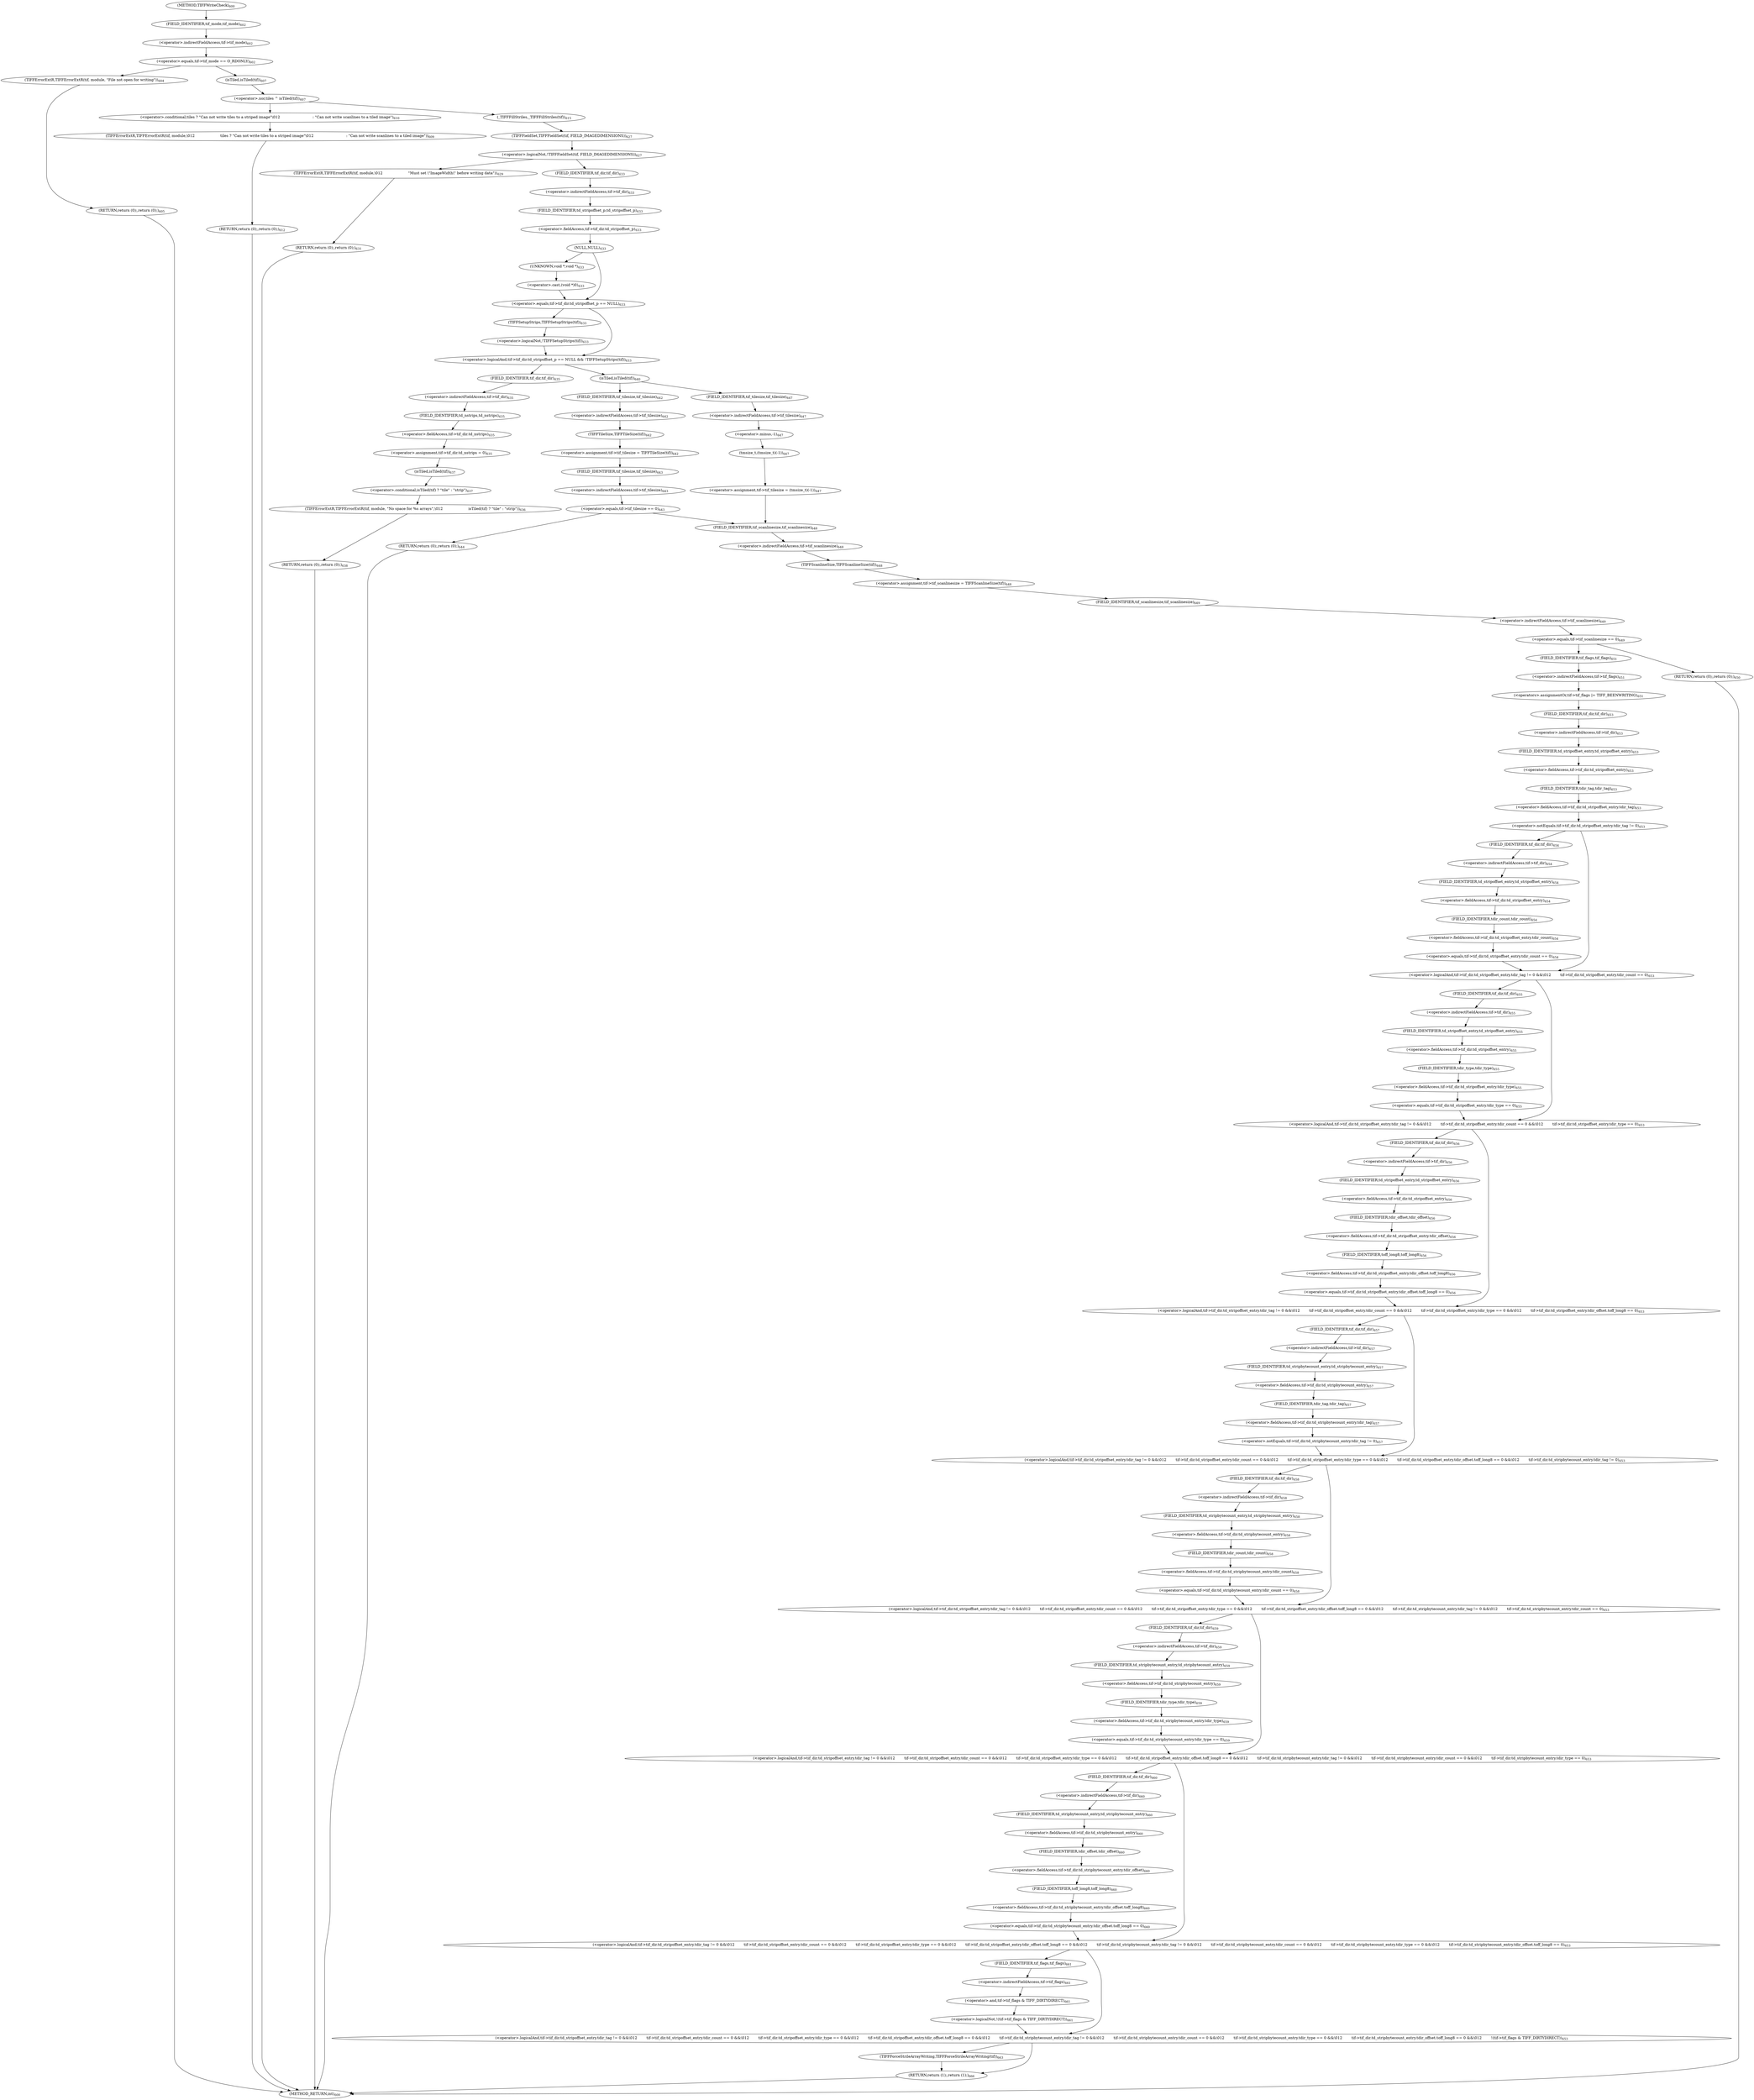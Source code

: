 digraph "TIFFWriteCheck" {  
"32056" [label = <(_TIFFFillStriles,_TIFFFillStriles(tif))<SUB>615</SUB>> ]
"32133" [label = <(&lt;operator&gt;.assignment,tif-&gt;tif_scanlinesize = TIFFScanlineSize(tif))<SUB>648</SUB>> ]
"32148" [label = <(&lt;operators&gt;.assignmentOr,tif-&gt;tif_flags |= TIFF_BEENWRITING)<SUB>651</SUB>> ]
"32247" [label = <(RETURN,return (1);,return (1);)<SUB>666</SUB>> ]
"32029" [label = <(&lt;operator&gt;.equals,tif-&gt;tif_mode == O_RDONLY)<SUB>602</SUB>> ]
"32042" [label = <(&lt;operator&gt;.xor,tiles ^ isTiled(tif))<SUB>607</SUB>> ]
"32059" [label = <(&lt;operator&gt;.logicalNot,!TIFFFieldSet(tif, FIELD_IMAGEDIMENSIONS))<SUB>627</SUB>> ]
"32071" [label = <(&lt;operator&gt;.logicalAnd,tif-&gt;tif_dir.td_stripoffset_p == NULL &amp;&amp; !TIFFSetupStrips(tif))<SUB>633</SUB>> ]
"32106" [label = <(isTiled,isTiled(tif))<SUB>640</SUB>> ]
"32134" [label = <(&lt;operator&gt;.indirectFieldAccess,tif-&gt;tif_scanlinesize)<SUB>648</SUB>> ]
"32137" [label = <(TIFFScanlineSize,TIFFScanlineSize(tif))<SUB>648</SUB>> ]
"32140" [label = <(&lt;operator&gt;.equals,tif-&gt;tif_scanlinesize == 0)<SUB>649</SUB>> ]
"32149" [label = <(&lt;operator&gt;.indirectFieldAccess,tif-&gt;tif_flags)<SUB>651</SUB>> ]
"32154" [label = <(&lt;operator&gt;.logicalAnd,tif-&gt;tif_dir.td_stripoffset_entry.tdir_tag != 0 &amp;&amp;\012        tif-&gt;tif_dir.td_stripoffset_entry.tdir_count == 0 &amp;&amp;\012        tif-&gt;tif_dir.td_stripoffset_entry.tdir_type == 0 &amp;&amp;\012        tif-&gt;tif_dir.td_stripoffset_entry.tdir_offset.toff_long8 == 0 &amp;&amp;\012        tif-&gt;tif_dir.td_stripbytecount_entry.tdir_tag != 0 &amp;&amp;\012        tif-&gt;tif_dir.td_stripbytecount_entry.tdir_count == 0 &amp;&amp;\012        tif-&gt;tif_dir.td_stripbytecount_entry.tdir_type == 0 &amp;&amp;\012        tif-&gt;tif_dir.td_stripbytecount_entry.tdir_offset.toff_long8 == 0 &amp;&amp;\012        !(tif-&gt;tif_flags &amp; TIFF_DIRTYDIRECT))<SUB>653</SUB>> ]
"32030" [label = <(&lt;operator&gt;.indirectFieldAccess,tif-&gt;tif_mode)<SUB>602</SUB>> ]
"32035" [label = <(TIFFErrorExtR,TIFFErrorExtR(tif, module, &quot;File not open for writing&quot;))<SUB>604</SUB>> ]
"32039" [label = <(RETURN,return (0);,return (0);)<SUB>605</SUB>> ]
"32044" [label = <(isTiled,isTiled(tif))<SUB>607</SUB>> ]
"32047" [label = <(TIFFErrorExtR,TIFFErrorExtR(tif, module,\012                      tiles ? &quot;Can not write tiles to a striped image&quot;\012                            : &quot;Can not write scanlines to a tiled image&quot;))<SUB>609</SUB>> ]
"32054" [label = <(RETURN,return (0);,return (0);)<SUB>612</SUB>> ]
"32060" [label = <(TIFFFieldSet,TIFFFieldSet(tif, FIELD_IMAGEDIMENSIONS))<SUB>627</SUB>> ]
"32064" [label = <(TIFFErrorExtR,TIFFErrorExtR(tif, module,\012                      &quot;Must set \&quot;ImageWidth\&quot; before writing data&quot;))<SUB>629</SUB>> ]
"32068" [label = <(RETURN,return (0);,return (0);)<SUB>631</SUB>> ]
"32072" [label = <(&lt;operator&gt;.equals,tif-&gt;tif_dir.td_stripoffset_p == NULL)<SUB>633</SUB>> ]
"32083" [label = <(&lt;operator&gt;.logicalNot,!TIFFSetupStrips(tif))<SUB>633</SUB>> ]
"32087" [label = <(&lt;operator&gt;.assignment,tif-&gt;tif_dir.td_nstrips = 0)<SUB>635</SUB>> ]
"32094" [label = <(TIFFErrorExtR,TIFFErrorExtR(tif, module, &quot;No space for %s arrays&quot;,\012                      isTiled(tif) ? &quot;tile&quot; : &quot;strip&quot;))<SUB>636</SUB>> ]
"32103" [label = <(RETURN,return (0);,return (0);)<SUB>638</SUB>> ]
"32109" [label = <(&lt;operator&gt;.assignment,tif-&gt;tif_tilesize = TIFFTileSize(tif))<SUB>642</SUB>> ]
"32136" [label = <(FIELD_IDENTIFIER,tif_scanlinesize,tif_scanlinesize)<SUB>648</SUB>> ]
"32141" [label = <(&lt;operator&gt;.indirectFieldAccess,tif-&gt;tif_scanlinesize)<SUB>649</SUB>> ]
"32146" [label = <(RETURN,return (0);,return (0);)<SUB>650</SUB>> ]
"32151" [label = <(FIELD_IDENTIFIER,tif_flags,tif_flags)<SUB>651</SUB>> ]
"32155" [label = <(&lt;operator&gt;.logicalAnd,tif-&gt;tif_dir.td_stripoffset_entry.tdir_tag != 0 &amp;&amp;\012        tif-&gt;tif_dir.td_stripoffset_entry.tdir_count == 0 &amp;&amp;\012        tif-&gt;tif_dir.td_stripoffset_entry.tdir_type == 0 &amp;&amp;\012        tif-&gt;tif_dir.td_stripoffset_entry.tdir_offset.toff_long8 == 0 &amp;&amp;\012        tif-&gt;tif_dir.td_stripbytecount_entry.tdir_tag != 0 &amp;&amp;\012        tif-&gt;tif_dir.td_stripbytecount_entry.tdir_count == 0 &amp;&amp;\012        tif-&gt;tif_dir.td_stripbytecount_entry.tdir_type == 0 &amp;&amp;\012        tif-&gt;tif_dir.td_stripbytecount_entry.tdir_offset.toff_long8 == 0)<SUB>653</SUB>> ]
"32238" [label = <(&lt;operator&gt;.logicalNot,!(tif-&gt;tif_flags &amp; TIFF_DIRTYDIRECT))<SUB>661</SUB>> ]
"32245" [label = <(TIFFForceStrileArrayWriting,TIFFForceStrileArrayWriting(tif))<SUB>663</SUB>> ]
"32032" [label = <(FIELD_IDENTIFIER,tif_mode,tif_mode)<SUB>602</SUB>> ]
"32050" [label = <(&lt;operator&gt;.conditional,tiles ? &quot;Can not write tiles to a striped image&quot;\012                            : &quot;Can not write scanlines to a tiled image&quot;)<SUB>610</SUB>> ]
"32073" [label = <(&lt;operator&gt;.fieldAccess,tif-&gt;tif_dir.td_stripoffset_p)<SUB>633</SUB>> ]
"32078" [label = <(NULL,NULL)<SUB>633</SUB>> ]
"32084" [label = <(TIFFSetupStrips,TIFFSetupStrips(tif))<SUB>633</SUB>> ]
"32088" [label = <(&lt;operator&gt;.fieldAccess,tif-&gt;tif_dir.td_nstrips)<SUB>635</SUB>> ]
"32098" [label = <(&lt;operator&gt;.conditional,isTiled(tif) ? &quot;tile&quot; : &quot;strip&quot;)<SUB>637</SUB>> ]
"32110" [label = <(&lt;operator&gt;.indirectFieldAccess,tif-&gt;tif_tilesize)<SUB>642</SUB>> ]
"32113" [label = <(TIFFTileSize,TIFFTileSize(tif))<SUB>642</SUB>> ]
"32116" [label = <(&lt;operator&gt;.equals,tif-&gt;tif_tilesize == 0)<SUB>643</SUB>> ]
"32126" [label = <(&lt;operator&gt;.assignment,tif-&gt;tif_tilesize = (tmsize_t)(-1))<SUB>647</SUB>> ]
"32143" [label = <(FIELD_IDENTIFIER,tif_scanlinesize,tif_scanlinesize)<SUB>649</SUB>> ]
"32156" [label = <(&lt;operator&gt;.logicalAnd,tif-&gt;tif_dir.td_stripoffset_entry.tdir_tag != 0 &amp;&amp;\012        tif-&gt;tif_dir.td_stripoffset_entry.tdir_count == 0 &amp;&amp;\012        tif-&gt;tif_dir.td_stripoffset_entry.tdir_type == 0 &amp;&amp;\012        tif-&gt;tif_dir.td_stripoffset_entry.tdir_offset.toff_long8 == 0 &amp;&amp;\012        tif-&gt;tif_dir.td_stripbytecount_entry.tdir_tag != 0 &amp;&amp;\012        tif-&gt;tif_dir.td_stripbytecount_entry.tdir_count == 0 &amp;&amp;\012        tif-&gt;tif_dir.td_stripbytecount_entry.tdir_type == 0)<SUB>653</SUB>> ]
"32227" [label = <(&lt;operator&gt;.equals,tif-&gt;tif_dir.td_stripbytecount_entry.tdir_offset.toff_long8 == 0)<SUB>660</SUB>> ]
"32239" [label = <(&lt;operator&gt;.and,tif-&gt;tif_flags &amp; TIFF_DIRTYDIRECT)<SUB>661</SUB>> ]
"32074" [label = <(&lt;operator&gt;.indirectFieldAccess,tif-&gt;tif_dir)<SUB>633</SUB>> ]
"32077" [label = <(FIELD_IDENTIFIER,td_stripoffset_p,td_stripoffset_p)<SUB>633</SUB>> ]
"32089" [label = <(&lt;operator&gt;.indirectFieldAccess,tif-&gt;tif_dir)<SUB>635</SUB>> ]
"32092" [label = <(FIELD_IDENTIFIER,td_nstrips,td_nstrips)<SUB>635</SUB>> ]
"32099" [label = <(isTiled,isTiled(tif))<SUB>637</SUB>> ]
"32112" [label = <(FIELD_IDENTIFIER,tif_tilesize,tif_tilesize)<SUB>642</SUB>> ]
"32117" [label = <(&lt;operator&gt;.indirectFieldAccess,tif-&gt;tif_tilesize)<SUB>643</SUB>> ]
"32122" [label = <(RETURN,return (0);,return (0);)<SUB>644</SUB>> ]
"32127" [label = <(&lt;operator&gt;.indirectFieldAccess,tif-&gt;tif_tilesize)<SUB>647</SUB>> ]
"32130" [label = <(tmsize_t,(tmsize_t)(-1))<SUB>647</SUB>> ]
"32157" [label = <(&lt;operator&gt;.logicalAnd,tif-&gt;tif_dir.td_stripoffset_entry.tdir_tag != 0 &amp;&amp;\012        tif-&gt;tif_dir.td_stripoffset_entry.tdir_count == 0 &amp;&amp;\012        tif-&gt;tif_dir.td_stripoffset_entry.tdir_type == 0 &amp;&amp;\012        tif-&gt;tif_dir.td_stripoffset_entry.tdir_offset.toff_long8 == 0 &amp;&amp;\012        tif-&gt;tif_dir.td_stripbytecount_entry.tdir_tag != 0 &amp;&amp;\012        tif-&gt;tif_dir.td_stripbytecount_entry.tdir_count == 0)<SUB>653</SUB>> ]
"32218" [label = <(&lt;operator&gt;.equals,tif-&gt;tif_dir.td_stripbytecount_entry.tdir_type == 0)<SUB>659</SUB>> ]
"32228" [label = <(&lt;operator&gt;.fieldAccess,tif-&gt;tif_dir.td_stripbytecount_entry.tdir_offset.toff_long8)<SUB>660</SUB>> ]
"32240" [label = <(&lt;operator&gt;.indirectFieldAccess,tif-&gt;tif_flags)<SUB>661</SUB>> ]
"32076" [label = <(FIELD_IDENTIFIER,tif_dir,tif_dir)<SUB>633</SUB>> ]
"32080" [label = <(&lt;operator&gt;.cast,(void *)0)<SUB>633</SUB>> ]
"32091" [label = <(FIELD_IDENTIFIER,tif_dir,tif_dir)<SUB>635</SUB>> ]
"32119" [label = <(FIELD_IDENTIFIER,tif_tilesize,tif_tilesize)<SUB>643</SUB>> ]
"32129" [label = <(FIELD_IDENTIFIER,tif_tilesize,tif_tilesize)<SUB>647</SUB>> ]
"32131" [label = <(&lt;operator&gt;.minus,-1)<SUB>647</SUB>> ]
"32158" [label = <(&lt;operator&gt;.logicalAnd,tif-&gt;tif_dir.td_stripoffset_entry.tdir_tag != 0 &amp;&amp;\012        tif-&gt;tif_dir.td_stripoffset_entry.tdir_count == 0 &amp;&amp;\012        tif-&gt;tif_dir.td_stripoffset_entry.tdir_type == 0 &amp;&amp;\012        tif-&gt;tif_dir.td_stripoffset_entry.tdir_offset.toff_long8 == 0 &amp;&amp;\012        tif-&gt;tif_dir.td_stripbytecount_entry.tdir_tag != 0)<SUB>653</SUB>> ]
"32209" [label = <(&lt;operator&gt;.equals,tif-&gt;tif_dir.td_stripbytecount_entry.tdir_count == 0)<SUB>658</SUB>> ]
"32219" [label = <(&lt;operator&gt;.fieldAccess,tif-&gt;tif_dir.td_stripbytecount_entry.tdir_type)<SUB>659</SUB>> ]
"32229" [label = <(&lt;operator&gt;.fieldAccess,tif-&gt;tif_dir.td_stripbytecount_entry.tdir_offset)<SUB>660</SUB>> ]
"32236" [label = <(FIELD_IDENTIFIER,toff_long8,toff_long8)<SUB>660</SUB>> ]
"32242" [label = <(FIELD_IDENTIFIER,tif_flags,tif_flags)<SUB>661</SUB>> ]
"32081" [label = <(UNKNOWN,void *,void *)<SUB>633</SUB>> ]
"32159" [label = <(&lt;operator&gt;.logicalAnd,tif-&gt;tif_dir.td_stripoffset_entry.tdir_tag != 0 &amp;&amp;\012        tif-&gt;tif_dir.td_stripoffset_entry.tdir_count == 0 &amp;&amp;\012        tif-&gt;tif_dir.td_stripoffset_entry.tdir_type == 0 &amp;&amp;\012        tif-&gt;tif_dir.td_stripoffset_entry.tdir_offset.toff_long8 == 0)<SUB>653</SUB>> ]
"32200" [label = <(&lt;operator&gt;.notEquals,tif-&gt;tif_dir.td_stripbytecount_entry.tdir_tag != 0)<SUB>657</SUB>> ]
"32210" [label = <(&lt;operator&gt;.fieldAccess,tif-&gt;tif_dir.td_stripbytecount_entry.tdir_count)<SUB>658</SUB>> ]
"32220" [label = <(&lt;operator&gt;.fieldAccess,tif-&gt;tif_dir.td_stripbytecount_entry)<SUB>659</SUB>> ]
"32225" [label = <(FIELD_IDENTIFIER,tdir_type,tdir_type)<SUB>659</SUB>> ]
"32230" [label = <(&lt;operator&gt;.fieldAccess,tif-&gt;tif_dir.td_stripbytecount_entry)<SUB>660</SUB>> ]
"32235" [label = <(FIELD_IDENTIFIER,tdir_offset,tdir_offset)<SUB>660</SUB>> ]
"32160" [label = <(&lt;operator&gt;.logicalAnd,tif-&gt;tif_dir.td_stripoffset_entry.tdir_tag != 0 &amp;&amp;\012        tif-&gt;tif_dir.td_stripoffset_entry.tdir_count == 0 &amp;&amp;\012        tif-&gt;tif_dir.td_stripoffset_entry.tdir_type == 0)<SUB>653</SUB>> ]
"32189" [label = <(&lt;operator&gt;.equals,tif-&gt;tif_dir.td_stripoffset_entry.tdir_offset.toff_long8 == 0)<SUB>656</SUB>> ]
"32201" [label = <(&lt;operator&gt;.fieldAccess,tif-&gt;tif_dir.td_stripbytecount_entry.tdir_tag)<SUB>657</SUB>> ]
"32211" [label = <(&lt;operator&gt;.fieldAccess,tif-&gt;tif_dir.td_stripbytecount_entry)<SUB>658</SUB>> ]
"32216" [label = <(FIELD_IDENTIFIER,tdir_count,tdir_count)<SUB>658</SUB>> ]
"32221" [label = <(&lt;operator&gt;.indirectFieldAccess,tif-&gt;tif_dir)<SUB>659</SUB>> ]
"32224" [label = <(FIELD_IDENTIFIER,td_stripbytecount_entry,td_stripbytecount_entry)<SUB>659</SUB>> ]
"32231" [label = <(&lt;operator&gt;.indirectFieldAccess,tif-&gt;tif_dir)<SUB>660</SUB>> ]
"32234" [label = <(FIELD_IDENTIFIER,td_stripbytecount_entry,td_stripbytecount_entry)<SUB>660</SUB>> ]
"32161" [label = <(&lt;operator&gt;.logicalAnd,tif-&gt;tif_dir.td_stripoffset_entry.tdir_tag != 0 &amp;&amp;\012        tif-&gt;tif_dir.td_stripoffset_entry.tdir_count == 0)<SUB>653</SUB>> ]
"32180" [label = <(&lt;operator&gt;.equals,tif-&gt;tif_dir.td_stripoffset_entry.tdir_type == 0)<SUB>655</SUB>> ]
"32190" [label = <(&lt;operator&gt;.fieldAccess,tif-&gt;tif_dir.td_stripoffset_entry.tdir_offset.toff_long8)<SUB>656</SUB>> ]
"32202" [label = <(&lt;operator&gt;.fieldAccess,tif-&gt;tif_dir.td_stripbytecount_entry)<SUB>657</SUB>> ]
"32207" [label = <(FIELD_IDENTIFIER,tdir_tag,tdir_tag)<SUB>657</SUB>> ]
"32212" [label = <(&lt;operator&gt;.indirectFieldAccess,tif-&gt;tif_dir)<SUB>658</SUB>> ]
"32215" [label = <(FIELD_IDENTIFIER,td_stripbytecount_entry,td_stripbytecount_entry)<SUB>658</SUB>> ]
"32223" [label = <(FIELD_IDENTIFIER,tif_dir,tif_dir)<SUB>659</SUB>> ]
"32233" [label = <(FIELD_IDENTIFIER,tif_dir,tif_dir)<SUB>660</SUB>> ]
"32162" [label = <(&lt;operator&gt;.notEquals,tif-&gt;tif_dir.td_stripoffset_entry.tdir_tag != 0)<SUB>653</SUB>> ]
"32171" [label = <(&lt;operator&gt;.equals,tif-&gt;tif_dir.td_stripoffset_entry.tdir_count == 0)<SUB>654</SUB>> ]
"32181" [label = <(&lt;operator&gt;.fieldAccess,tif-&gt;tif_dir.td_stripoffset_entry.tdir_type)<SUB>655</SUB>> ]
"32191" [label = <(&lt;operator&gt;.fieldAccess,tif-&gt;tif_dir.td_stripoffset_entry.tdir_offset)<SUB>656</SUB>> ]
"32198" [label = <(FIELD_IDENTIFIER,toff_long8,toff_long8)<SUB>656</SUB>> ]
"32203" [label = <(&lt;operator&gt;.indirectFieldAccess,tif-&gt;tif_dir)<SUB>657</SUB>> ]
"32206" [label = <(FIELD_IDENTIFIER,td_stripbytecount_entry,td_stripbytecount_entry)<SUB>657</SUB>> ]
"32214" [label = <(FIELD_IDENTIFIER,tif_dir,tif_dir)<SUB>658</SUB>> ]
"32163" [label = <(&lt;operator&gt;.fieldAccess,tif-&gt;tif_dir.td_stripoffset_entry.tdir_tag)<SUB>653</SUB>> ]
"32172" [label = <(&lt;operator&gt;.fieldAccess,tif-&gt;tif_dir.td_stripoffset_entry.tdir_count)<SUB>654</SUB>> ]
"32182" [label = <(&lt;operator&gt;.fieldAccess,tif-&gt;tif_dir.td_stripoffset_entry)<SUB>655</SUB>> ]
"32187" [label = <(FIELD_IDENTIFIER,tdir_type,tdir_type)<SUB>655</SUB>> ]
"32192" [label = <(&lt;operator&gt;.fieldAccess,tif-&gt;tif_dir.td_stripoffset_entry)<SUB>656</SUB>> ]
"32197" [label = <(FIELD_IDENTIFIER,tdir_offset,tdir_offset)<SUB>656</SUB>> ]
"32205" [label = <(FIELD_IDENTIFIER,tif_dir,tif_dir)<SUB>657</SUB>> ]
"32164" [label = <(&lt;operator&gt;.fieldAccess,tif-&gt;tif_dir.td_stripoffset_entry)<SUB>653</SUB>> ]
"32169" [label = <(FIELD_IDENTIFIER,tdir_tag,tdir_tag)<SUB>653</SUB>> ]
"32173" [label = <(&lt;operator&gt;.fieldAccess,tif-&gt;tif_dir.td_stripoffset_entry)<SUB>654</SUB>> ]
"32178" [label = <(FIELD_IDENTIFIER,tdir_count,tdir_count)<SUB>654</SUB>> ]
"32183" [label = <(&lt;operator&gt;.indirectFieldAccess,tif-&gt;tif_dir)<SUB>655</SUB>> ]
"32186" [label = <(FIELD_IDENTIFIER,td_stripoffset_entry,td_stripoffset_entry)<SUB>655</SUB>> ]
"32193" [label = <(&lt;operator&gt;.indirectFieldAccess,tif-&gt;tif_dir)<SUB>656</SUB>> ]
"32196" [label = <(FIELD_IDENTIFIER,td_stripoffset_entry,td_stripoffset_entry)<SUB>656</SUB>> ]
"32165" [label = <(&lt;operator&gt;.indirectFieldAccess,tif-&gt;tif_dir)<SUB>653</SUB>> ]
"32168" [label = <(FIELD_IDENTIFIER,td_stripoffset_entry,td_stripoffset_entry)<SUB>653</SUB>> ]
"32174" [label = <(&lt;operator&gt;.indirectFieldAccess,tif-&gt;tif_dir)<SUB>654</SUB>> ]
"32177" [label = <(FIELD_IDENTIFIER,td_stripoffset_entry,td_stripoffset_entry)<SUB>654</SUB>> ]
"32185" [label = <(FIELD_IDENTIFIER,tif_dir,tif_dir)<SUB>655</SUB>> ]
"32195" [label = <(FIELD_IDENTIFIER,tif_dir,tif_dir)<SUB>656</SUB>> ]
"32167" [label = <(FIELD_IDENTIFIER,tif_dir,tif_dir)<SUB>653</SUB>> ]
"32176" [label = <(FIELD_IDENTIFIER,tif_dir,tif_dir)<SUB>654</SUB>> ]
"32023" [label = <(METHOD,TIFFWriteCheck)<SUB>600</SUB>> ]
"32249" [label = <(METHOD_RETURN,int)<SUB>600</SUB>> ]
  "32056" -> "32060" 
  "32133" -> "32143" 
  "32148" -> "32167" 
  "32247" -> "32249" 
  "32029" -> "32035" 
  "32029" -> "32044" 
  "32042" -> "32050" 
  "32042" -> "32056" 
  "32059" -> "32064" 
  "32059" -> "32076" 
  "32071" -> "32091" 
  "32071" -> "32106" 
  "32106" -> "32112" 
  "32106" -> "32129" 
  "32134" -> "32137" 
  "32137" -> "32133" 
  "32140" -> "32146" 
  "32140" -> "32151" 
  "32149" -> "32148" 
  "32154" -> "32245" 
  "32154" -> "32247" 
  "32030" -> "32029" 
  "32035" -> "32039" 
  "32039" -> "32249" 
  "32044" -> "32042" 
  "32047" -> "32054" 
  "32054" -> "32249" 
  "32060" -> "32059" 
  "32064" -> "32068" 
  "32068" -> "32249" 
  "32072" -> "32071" 
  "32072" -> "32084" 
  "32083" -> "32071" 
  "32087" -> "32099" 
  "32094" -> "32103" 
  "32103" -> "32249" 
  "32109" -> "32119" 
  "32136" -> "32134" 
  "32141" -> "32140" 
  "32146" -> "32249" 
  "32151" -> "32149" 
  "32155" -> "32154" 
  "32155" -> "32242" 
  "32238" -> "32154" 
  "32245" -> "32247" 
  "32032" -> "32030" 
  "32050" -> "32047" 
  "32073" -> "32078" 
  "32078" -> "32081" 
  "32078" -> "32072" 
  "32084" -> "32083" 
  "32088" -> "32087" 
  "32098" -> "32094" 
  "32110" -> "32113" 
  "32113" -> "32109" 
  "32116" -> "32122" 
  "32116" -> "32136" 
  "32126" -> "32136" 
  "32143" -> "32141" 
  "32156" -> "32155" 
  "32156" -> "32233" 
  "32227" -> "32155" 
  "32239" -> "32238" 
  "32074" -> "32077" 
  "32077" -> "32073" 
  "32089" -> "32092" 
  "32092" -> "32088" 
  "32099" -> "32098" 
  "32112" -> "32110" 
  "32117" -> "32116" 
  "32122" -> "32249" 
  "32127" -> "32131" 
  "32130" -> "32126" 
  "32157" -> "32156" 
  "32157" -> "32223" 
  "32218" -> "32156" 
  "32228" -> "32227" 
  "32240" -> "32239" 
  "32076" -> "32074" 
  "32080" -> "32072" 
  "32091" -> "32089" 
  "32119" -> "32117" 
  "32129" -> "32127" 
  "32131" -> "32130" 
  "32158" -> "32157" 
  "32158" -> "32214" 
  "32209" -> "32157" 
  "32219" -> "32218" 
  "32229" -> "32236" 
  "32236" -> "32228" 
  "32242" -> "32240" 
  "32081" -> "32080" 
  "32159" -> "32158" 
  "32159" -> "32205" 
  "32200" -> "32158" 
  "32210" -> "32209" 
  "32220" -> "32225" 
  "32225" -> "32219" 
  "32230" -> "32235" 
  "32235" -> "32229" 
  "32160" -> "32159" 
  "32160" -> "32195" 
  "32189" -> "32159" 
  "32201" -> "32200" 
  "32211" -> "32216" 
  "32216" -> "32210" 
  "32221" -> "32224" 
  "32224" -> "32220" 
  "32231" -> "32234" 
  "32234" -> "32230" 
  "32161" -> "32160" 
  "32161" -> "32185" 
  "32180" -> "32160" 
  "32190" -> "32189" 
  "32202" -> "32207" 
  "32207" -> "32201" 
  "32212" -> "32215" 
  "32215" -> "32211" 
  "32223" -> "32221" 
  "32233" -> "32231" 
  "32162" -> "32161" 
  "32162" -> "32176" 
  "32171" -> "32161" 
  "32181" -> "32180" 
  "32191" -> "32198" 
  "32198" -> "32190" 
  "32203" -> "32206" 
  "32206" -> "32202" 
  "32214" -> "32212" 
  "32163" -> "32162" 
  "32172" -> "32171" 
  "32182" -> "32187" 
  "32187" -> "32181" 
  "32192" -> "32197" 
  "32197" -> "32191" 
  "32205" -> "32203" 
  "32164" -> "32169" 
  "32169" -> "32163" 
  "32173" -> "32178" 
  "32178" -> "32172" 
  "32183" -> "32186" 
  "32186" -> "32182" 
  "32193" -> "32196" 
  "32196" -> "32192" 
  "32165" -> "32168" 
  "32168" -> "32164" 
  "32174" -> "32177" 
  "32177" -> "32173" 
  "32185" -> "32183" 
  "32195" -> "32193" 
  "32167" -> "32165" 
  "32176" -> "32174" 
  "32023" -> "32032" 
}
